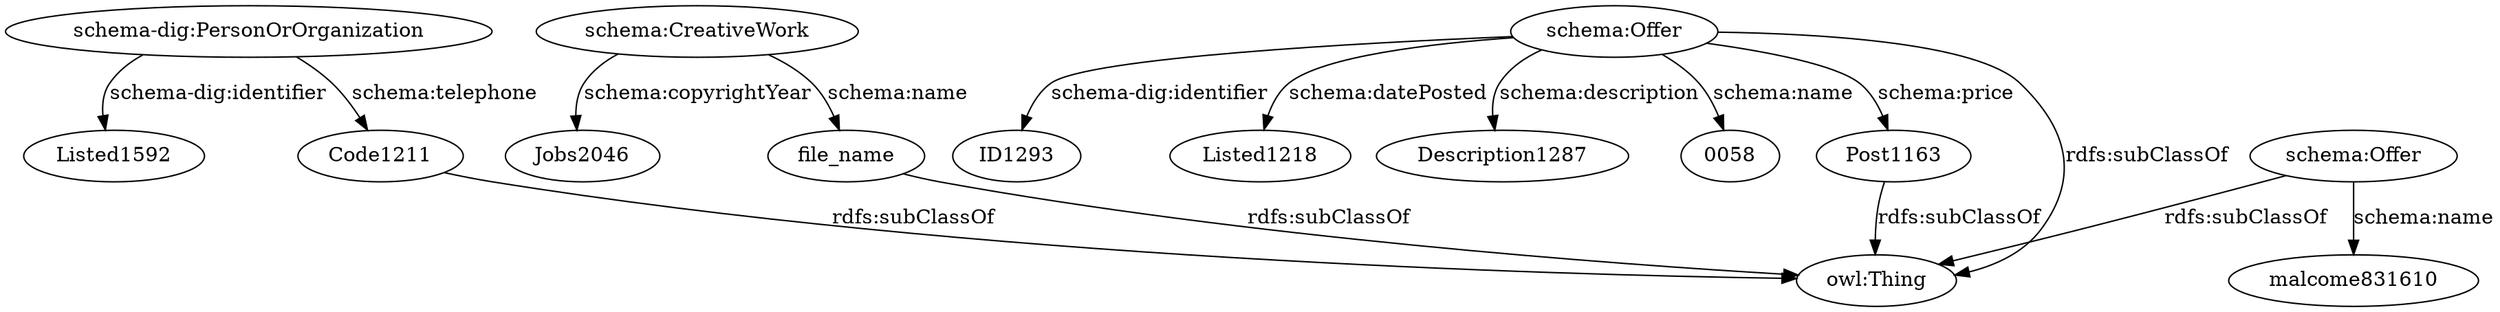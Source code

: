 digraph {
  Listed1592 [type=attribute_name,label=Listed1592]
  "schema-dig:PersonOrOrganization1" [type=class_uri,label="schema-dig:PersonOrOrganization"]
  Code1211 [type=attribute_name,label=Code1211]
  Jobs2046 [type=attribute_name,label=Jobs2046]
  "schema:CreativeWork1" [type=class_uri,label="schema:CreativeWork"]
  file_name [type=attribute_name,label=file_name]
  ID1293 [type=attribute_name,label=ID1293]
  "schema:Offer1" [type=class_uri,label="schema:Offer"]
  Listed1218 [type=attribute_name,label=Listed1218]
  Description1287 [type=attribute_name,label=Description1287]
  "0058" [type=attribute_name,label="0058"]
  Post1163 [type=attribute_name,label=Post1163]
  malcome831610 [type=attribute_name,label=malcome831610]
  "schema:Offer2" [type=class_uri,label="schema:Offer"]
  "owl:Thing" [type=special,label="owl:Thing"]
  "schema-dig:PersonOrOrganization1" -> Listed1592 [label="schema-dig:identifier",type=st_property_uri]
  "schema-dig:PersonOrOrganization1" -> Code1211 [label="schema:telephone",type=st_property_uri]
  "schema:CreativeWork1" -> Jobs2046 [label="schema:copyrightYear",type=st_property_uri]
  "schema:CreativeWork1" -> file_name [label="schema:name",type=st_property_uri]
  "schema:Offer1" -> ID1293 [label="schema-dig:identifier",type=st_property_uri]
  "schema:Offer1" -> Listed1218 [label="schema:datePosted",type=st_property_uri]
  "schema:Offer1" -> Description1287 [label="schema:description",type=st_property_uri]
  "schema:Offer1" -> "0058" [label="schema:name",type=st_property_uri]
  "schema:Offer1" -> Post1163 [label="schema:price",type=st_property_uri]
  "schema:Offer2" -> malcome831610 [label="schema:name",type=st_property_uri]
  Code1211 -> "owl:Thing" [label="rdfs:subClassOf",type=inherited]
  file_name -> "owl:Thing" [label="rdfs:subClassOf",type=inherited]
  Post1163 -> "owl:Thing" [label="rdfs:subClassOf",type=inherited]
  "schema:Offer1" -> "owl:Thing" [label="rdfs:subClassOf",type=inherited]
  "schema:Offer2" -> "owl:Thing" [label="rdfs:subClassOf",type=inherited]
}
